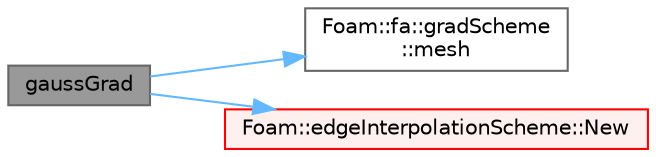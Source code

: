 digraph "gaussGrad"
{
 // LATEX_PDF_SIZE
  bgcolor="transparent";
  edge [fontname=Helvetica,fontsize=10,labelfontname=Helvetica,labelfontsize=10];
  node [fontname=Helvetica,fontsize=10,shape=box,height=0.2,width=0.4];
  rankdir="LR";
  Node1 [id="Node000001",label="gaussGrad",height=0.2,width=0.4,color="gray40", fillcolor="grey60", style="filled", fontcolor="black",tooltip=" "];
  Node1 -> Node2 [id="edge1_Node000001_Node000002",color="steelblue1",style="solid",tooltip=" "];
  Node2 [id="Node000002",label="Foam::fa::gradScheme\l::mesh",height=0.2,width=0.4,color="grey40", fillcolor="white", style="filled",URL="$classFoam_1_1fa_1_1gradScheme.html#ab02e5f435e5e77288bb4d91fcc998a9f",tooltip=" "];
  Node1 -> Node3 [id="edge2_Node000001_Node000003",color="steelblue1",style="solid",tooltip=" "];
  Node3 [id="Node000003",label="Foam::edgeInterpolationScheme::New",height=0.2,width=0.4,color="red", fillcolor="#FFF0F0", style="filled",URL="$classFoam_1_1edgeInterpolationScheme.html#a4fa9770ffc425e09470364ea4a62f156",tooltip=" "];
}
